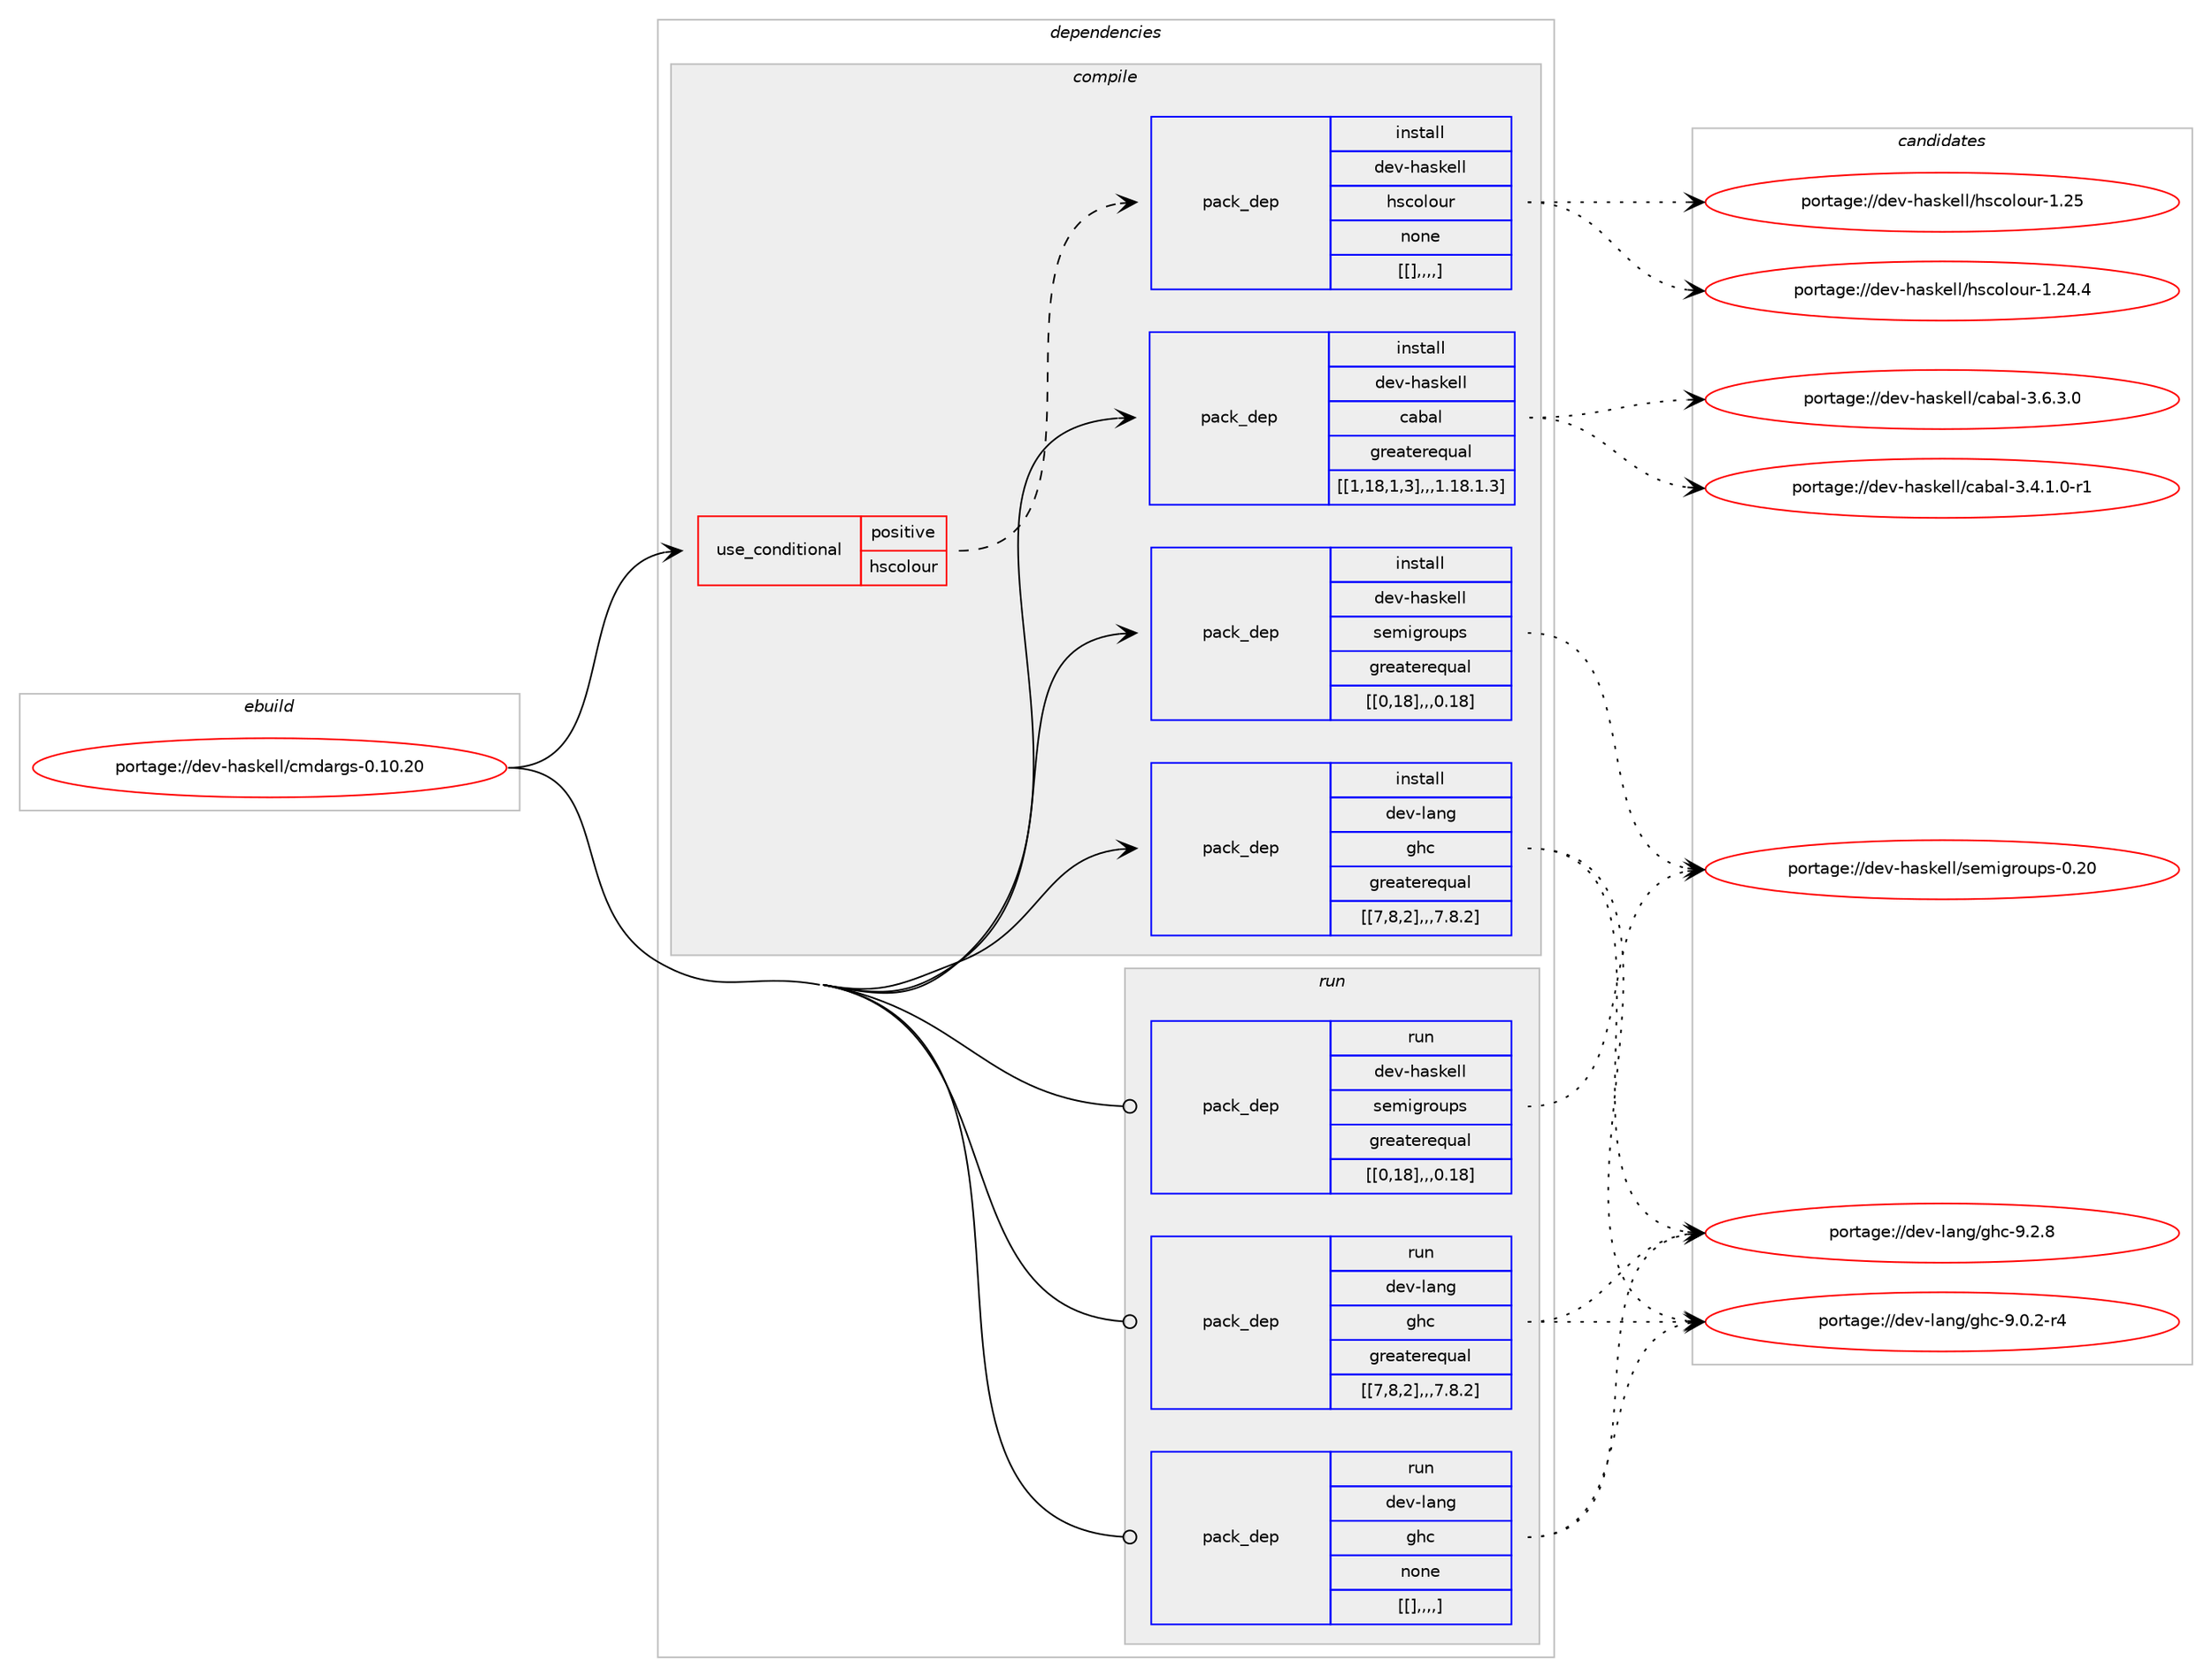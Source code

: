 digraph prolog {

# *************
# Graph options
# *************

newrank=true;
concentrate=true;
compound=true;
graph [rankdir=LR,fontname=Helvetica,fontsize=10,ranksep=1.5];#, ranksep=2.5, nodesep=0.2];
edge  [arrowhead=vee];
node  [fontname=Helvetica,fontsize=10];

# **********
# The ebuild
# **********

subgraph cluster_leftcol {
color=gray;
label=<<i>ebuild</i>>;
id [label="portage://dev-haskell/cmdargs-0.10.20", color=red, width=4, href="../dev-haskell/cmdargs-0.10.20.svg"];
}

# ****************
# The dependencies
# ****************

subgraph cluster_midcol {
color=gray;
label=<<i>dependencies</i>>;
subgraph cluster_compile {
fillcolor="#eeeeee";
style=filled;
label=<<i>compile</i>>;
subgraph cond20636 {
dependency78792 [label=<<TABLE BORDER="0" CELLBORDER="1" CELLSPACING="0" CELLPADDING="4"><TR><TD ROWSPAN="3" CELLPADDING="10">use_conditional</TD></TR><TR><TD>positive</TD></TR><TR><TD>hscolour</TD></TR></TABLE>>, shape=none, color=red];
subgraph pack57189 {
dependency78793 [label=<<TABLE BORDER="0" CELLBORDER="1" CELLSPACING="0" CELLPADDING="4" WIDTH="220"><TR><TD ROWSPAN="6" CELLPADDING="30">pack_dep</TD></TR><TR><TD WIDTH="110">install</TD></TR><TR><TD>dev-haskell</TD></TR><TR><TD>hscolour</TD></TR><TR><TD>none</TD></TR><TR><TD>[[],,,,]</TD></TR></TABLE>>, shape=none, color=blue];
}
dependency78792:e -> dependency78793:w [weight=20,style="dashed",arrowhead="vee"];
}
id:e -> dependency78792:w [weight=20,style="solid",arrowhead="vee"];
subgraph pack57190 {
dependency78794 [label=<<TABLE BORDER="0" CELLBORDER="1" CELLSPACING="0" CELLPADDING="4" WIDTH="220"><TR><TD ROWSPAN="6" CELLPADDING="30">pack_dep</TD></TR><TR><TD WIDTH="110">install</TD></TR><TR><TD>dev-haskell</TD></TR><TR><TD>cabal</TD></TR><TR><TD>greaterequal</TD></TR><TR><TD>[[1,18,1,3],,,1.18.1.3]</TD></TR></TABLE>>, shape=none, color=blue];
}
id:e -> dependency78794:w [weight=20,style="solid",arrowhead="vee"];
subgraph pack57191 {
dependency78795 [label=<<TABLE BORDER="0" CELLBORDER="1" CELLSPACING="0" CELLPADDING="4" WIDTH="220"><TR><TD ROWSPAN="6" CELLPADDING="30">pack_dep</TD></TR><TR><TD WIDTH="110">install</TD></TR><TR><TD>dev-haskell</TD></TR><TR><TD>semigroups</TD></TR><TR><TD>greaterequal</TD></TR><TR><TD>[[0,18],,,0.18]</TD></TR></TABLE>>, shape=none, color=blue];
}
id:e -> dependency78795:w [weight=20,style="solid",arrowhead="vee"];
subgraph pack57192 {
dependency78796 [label=<<TABLE BORDER="0" CELLBORDER="1" CELLSPACING="0" CELLPADDING="4" WIDTH="220"><TR><TD ROWSPAN="6" CELLPADDING="30">pack_dep</TD></TR><TR><TD WIDTH="110">install</TD></TR><TR><TD>dev-lang</TD></TR><TR><TD>ghc</TD></TR><TR><TD>greaterequal</TD></TR><TR><TD>[[7,8,2],,,7.8.2]</TD></TR></TABLE>>, shape=none, color=blue];
}
id:e -> dependency78796:w [weight=20,style="solid",arrowhead="vee"];
}
subgraph cluster_compileandrun {
fillcolor="#eeeeee";
style=filled;
label=<<i>compile and run</i>>;
}
subgraph cluster_run {
fillcolor="#eeeeee";
style=filled;
label=<<i>run</i>>;
subgraph pack57193 {
dependency78797 [label=<<TABLE BORDER="0" CELLBORDER="1" CELLSPACING="0" CELLPADDING="4" WIDTH="220"><TR><TD ROWSPAN="6" CELLPADDING="30">pack_dep</TD></TR><TR><TD WIDTH="110">run</TD></TR><TR><TD>dev-haskell</TD></TR><TR><TD>semigroups</TD></TR><TR><TD>greaterequal</TD></TR><TR><TD>[[0,18],,,0.18]</TD></TR></TABLE>>, shape=none, color=blue];
}
id:e -> dependency78797:w [weight=20,style="solid",arrowhead="odot"];
subgraph pack57194 {
dependency78798 [label=<<TABLE BORDER="0" CELLBORDER="1" CELLSPACING="0" CELLPADDING="4" WIDTH="220"><TR><TD ROWSPAN="6" CELLPADDING="30">pack_dep</TD></TR><TR><TD WIDTH="110">run</TD></TR><TR><TD>dev-lang</TD></TR><TR><TD>ghc</TD></TR><TR><TD>greaterequal</TD></TR><TR><TD>[[7,8,2],,,7.8.2]</TD></TR></TABLE>>, shape=none, color=blue];
}
id:e -> dependency78798:w [weight=20,style="solid",arrowhead="odot"];
subgraph pack57195 {
dependency78799 [label=<<TABLE BORDER="0" CELLBORDER="1" CELLSPACING="0" CELLPADDING="4" WIDTH="220"><TR><TD ROWSPAN="6" CELLPADDING="30">pack_dep</TD></TR><TR><TD WIDTH="110">run</TD></TR><TR><TD>dev-lang</TD></TR><TR><TD>ghc</TD></TR><TR><TD>none</TD></TR><TR><TD>[[],,,,]</TD></TR></TABLE>>, shape=none, color=blue];
}
id:e -> dependency78799:w [weight=20,style="solid",arrowhead="odot"];
}
}

# **************
# The candidates
# **************

subgraph cluster_choices {
rank=same;
color=gray;
label=<<i>candidates</i>>;

subgraph choice57189 {
color=black;
nodesep=1;
choice100101118451049711510710110810847104115991111081111171144549465053 [label="portage://dev-haskell/hscolour-1.25", color=red, width=4,href="../dev-haskell/hscolour-1.25.svg"];
choice1001011184510497115107101108108471041159911110811111711445494650524652 [label="portage://dev-haskell/hscolour-1.24.4", color=red, width=4,href="../dev-haskell/hscolour-1.24.4.svg"];
dependency78793:e -> choice100101118451049711510710110810847104115991111081111171144549465053:w [style=dotted,weight="100"];
dependency78793:e -> choice1001011184510497115107101108108471041159911110811111711445494650524652:w [style=dotted,weight="100"];
}
subgraph choice57190 {
color=black;
nodesep=1;
choice100101118451049711510710110810847999798971084551465446514648 [label="portage://dev-haskell/cabal-3.6.3.0", color=red, width=4,href="../dev-haskell/cabal-3.6.3.0.svg"];
choice1001011184510497115107101108108479997989710845514652464946484511449 [label="portage://dev-haskell/cabal-3.4.1.0-r1", color=red, width=4,href="../dev-haskell/cabal-3.4.1.0-r1.svg"];
dependency78794:e -> choice100101118451049711510710110810847999798971084551465446514648:w [style=dotted,weight="100"];
dependency78794:e -> choice1001011184510497115107101108108479997989710845514652464946484511449:w [style=dotted,weight="100"];
}
subgraph choice57191 {
color=black;
nodesep=1;
choice1001011184510497115107101108108471151011091051031141111171121154548465048 [label="portage://dev-haskell/semigroups-0.20", color=red, width=4,href="../dev-haskell/semigroups-0.20.svg"];
dependency78795:e -> choice1001011184510497115107101108108471151011091051031141111171121154548465048:w [style=dotted,weight="100"];
}
subgraph choice57192 {
color=black;
nodesep=1;
choice10010111845108971101034710310499455746504656 [label="portage://dev-lang/ghc-9.2.8", color=red, width=4,href="../dev-lang/ghc-9.2.8.svg"];
choice100101118451089711010347103104994557464846504511452 [label="portage://dev-lang/ghc-9.0.2-r4", color=red, width=4,href="../dev-lang/ghc-9.0.2-r4.svg"];
dependency78796:e -> choice10010111845108971101034710310499455746504656:w [style=dotted,weight="100"];
dependency78796:e -> choice100101118451089711010347103104994557464846504511452:w [style=dotted,weight="100"];
}
subgraph choice57193 {
color=black;
nodesep=1;
choice1001011184510497115107101108108471151011091051031141111171121154548465048 [label="portage://dev-haskell/semigroups-0.20", color=red, width=4,href="../dev-haskell/semigroups-0.20.svg"];
dependency78797:e -> choice1001011184510497115107101108108471151011091051031141111171121154548465048:w [style=dotted,weight="100"];
}
subgraph choice57194 {
color=black;
nodesep=1;
choice10010111845108971101034710310499455746504656 [label="portage://dev-lang/ghc-9.2.8", color=red, width=4,href="../dev-lang/ghc-9.2.8.svg"];
choice100101118451089711010347103104994557464846504511452 [label="portage://dev-lang/ghc-9.0.2-r4", color=red, width=4,href="../dev-lang/ghc-9.0.2-r4.svg"];
dependency78798:e -> choice10010111845108971101034710310499455746504656:w [style=dotted,weight="100"];
dependency78798:e -> choice100101118451089711010347103104994557464846504511452:w [style=dotted,weight="100"];
}
subgraph choice57195 {
color=black;
nodesep=1;
choice10010111845108971101034710310499455746504656 [label="portage://dev-lang/ghc-9.2.8", color=red, width=4,href="../dev-lang/ghc-9.2.8.svg"];
choice100101118451089711010347103104994557464846504511452 [label="portage://dev-lang/ghc-9.0.2-r4", color=red, width=4,href="../dev-lang/ghc-9.0.2-r4.svg"];
dependency78799:e -> choice10010111845108971101034710310499455746504656:w [style=dotted,weight="100"];
dependency78799:e -> choice100101118451089711010347103104994557464846504511452:w [style=dotted,weight="100"];
}
}

}
